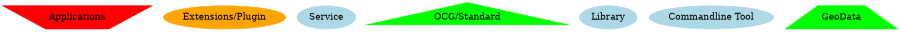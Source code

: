 /* foss4g graph - Markus Dornhofer */
digraph foss4gSym {
	size="6,6";
	node [color=lightblue, style=filled];
	
"Applications" [shape=polygon,sides=4,distortion=0.7,color=red];	
"Extensions/Plugin" [color=orange];
"Service" [color=lightblue, style=filled];
"OCG/Standard" [shape=triangle, color=green] ;
"Library" [color=lightblue, style=filled];
"Commandline Tool" [color=lightblue, style=filled]; 
"GeoData" [shape=polygon,sides=4,distortion=-0.7,color=green];
}
